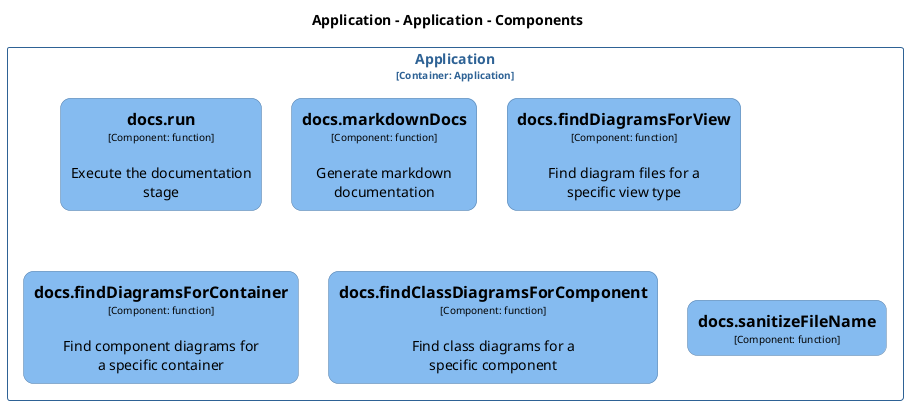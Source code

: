 @startuml
set separator none
title Application - Application - Components

top to bottom direction
skinparam ranksep 60
skinparam nodesep 30

skinparam {
  arrowFontSize 10
  defaultTextAlignment center
  wrapWidth 200
  maxMessageSize 100
  defaultFontName "Arial"
}

hide stereotype

skinparam rectangle<<Application.Application.docsfindClassDiagramsForComponent>> {
  BackgroundColor #85bbf0
  FontColor #000000
  BorderColor #5d82a8
  roundCorner 20
  shadowing false
}
skinparam rectangle<<Application.Application.docsfindDiagramsForContainer>> {
  BackgroundColor #85bbf0
  FontColor #000000
  BorderColor #5d82a8
  roundCorner 20
  shadowing false
}
skinparam rectangle<<Application.Application.docsfindDiagramsForView>> {
  BackgroundColor #85bbf0
  FontColor #000000
  BorderColor #5d82a8
  roundCorner 20
  shadowing false
}
skinparam rectangle<<Application.Application.docsmarkdownDocs>> {
  BackgroundColor #85bbf0
  FontColor #000000
  BorderColor #5d82a8
  roundCorner 20
  shadowing false
}
skinparam rectangle<<Application.Application.docsrun>> {
  BackgroundColor #85bbf0
  FontColor #000000
  BorderColor #5d82a8
  roundCorner 20
  shadowing false
}
skinparam rectangle<<Application.Application.docssanitizeFileName>> {
  BackgroundColor #85bbf0
  FontColor #000000
  BorderColor #5d82a8
  roundCorner 20
  shadowing false
}
skinparam rectangle<<Application.Application>> {
  BorderColor #2e6295
  FontColor #2e6295
  shadowing false
}

rectangle "Application\n<size:10>[Container: Application]</size>" <<Application.Application>> {
  rectangle "==docs.run\n<size:10>[Component: function]</size>\n\nExecute the documentation stage" <<Application.Application.docsrun>> as Application.Application.docsrun
  rectangle "==docs.markdownDocs\n<size:10>[Component: function]</size>\n\nGenerate markdown documentation" <<Application.Application.docsmarkdownDocs>> as Application.Application.docsmarkdownDocs
  rectangle "==docs.findDiagramsForView\n<size:10>[Component: function]</size>\n\nFind diagram files for a specific view type" <<Application.Application.docsfindDiagramsForView>> as Application.Application.docsfindDiagramsForView
  rectangle "==docs.findDiagramsForContainer\n<size:10>[Component: function]</size>\n\nFind component diagrams for a specific container" <<Application.Application.docsfindDiagramsForContainer>> as Application.Application.docsfindDiagramsForContainer
  rectangle "==docs.findClassDiagramsForComponent\n<size:10>[Component: function]</size>\n\nFind class diagrams for a specific component" <<Application.Application.docsfindClassDiagramsForComponent>> as Application.Application.docsfindClassDiagramsForComponent
  rectangle "==docs.sanitizeFileName\n<size:10>[Component: function]</size>" <<Application.Application.docssanitizeFileName>> as Application.Application.docssanitizeFileName
}

@enduml